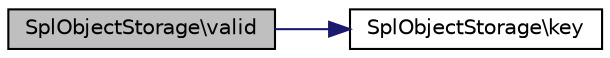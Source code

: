 digraph "SplObjectStorage\valid"
{
  edge [fontname="Helvetica",fontsize="10",labelfontname="Helvetica",labelfontsize="10"];
  node [fontname="Helvetica",fontsize="10",shape=record];
  rankdir="LR";
  Node1 [label="SplObjectStorage\\valid",height=0.2,width=0.4,color="black", fillcolor="grey75", style="filled" fontcolor="black"];
  Node1 -> Node2 [color="midnightblue",fontsize="10",style="solid",fontname="Helvetica"];
  Node2 [label="SplObjectStorage\\key",height=0.2,width=0.4,color="black", fillcolor="white", style="filled",URL="$classSplObjectStorage.html#a8eb632bce5505715355f9882fe6df55b"];
}

